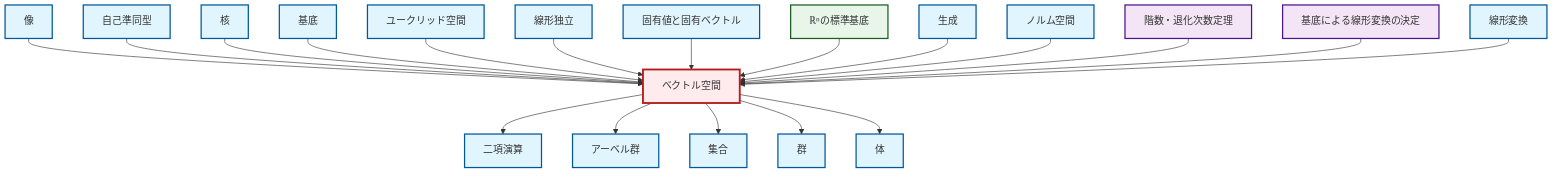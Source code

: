 graph TD
    classDef definition fill:#e1f5fe,stroke:#01579b,stroke-width:2px
    classDef theorem fill:#f3e5f5,stroke:#4a148c,stroke-width:2px
    classDef axiom fill:#fff3e0,stroke:#e65100,stroke-width:2px
    classDef example fill:#e8f5e9,stroke:#1b5e20,stroke-width:2px
    classDef current fill:#ffebee,stroke:#b71c1c,stroke-width:3px
    def-linear-transformation["線形変換"]:::definition
    def-eigenvalue-eigenvector["固有値と固有ベクトル"]:::definition
    def-basis["基底"]:::definition
    def-kernel["核"]:::definition
    def-vector-space["ベクトル空間"]:::definition
    def-set["集合"]:::definition
    ex-standard-basis-rn["ℝⁿの標準基底"]:::example
    def-group["群"]:::definition
    def-image["像"]:::definition
    def-linear-independence["線形独立"]:::definition
    def-field["体"]:::definition
    def-normed-vector-space["ノルム空間"]:::definition
    def-abelian-group["アーベル群"]:::definition
    thm-rank-nullity["階数・退化次数定理"]:::theorem
    def-binary-operation["二項演算"]:::definition
    def-endomorphism["自己準同型"]:::definition
    def-euclidean-space["ユークリッド空間"]:::definition
    thm-linear-transformation-basis["基底による線形変換の決定"]:::theorem
    def-span["生成"]:::definition
    def-vector-space --> def-binary-operation
    def-image --> def-vector-space
    def-endomorphism --> def-vector-space
    def-vector-space --> def-abelian-group
    def-kernel --> def-vector-space
    def-vector-space --> def-set
    def-basis --> def-vector-space
    def-euclidean-space --> def-vector-space
    def-linear-independence --> def-vector-space
    def-vector-space --> def-group
    def-eigenvalue-eigenvector --> def-vector-space
    ex-standard-basis-rn --> def-vector-space
    def-span --> def-vector-space
    def-normed-vector-space --> def-vector-space
    thm-rank-nullity --> def-vector-space
    thm-linear-transformation-basis --> def-vector-space
    def-vector-space --> def-field
    def-linear-transformation --> def-vector-space
    class def-vector-space current